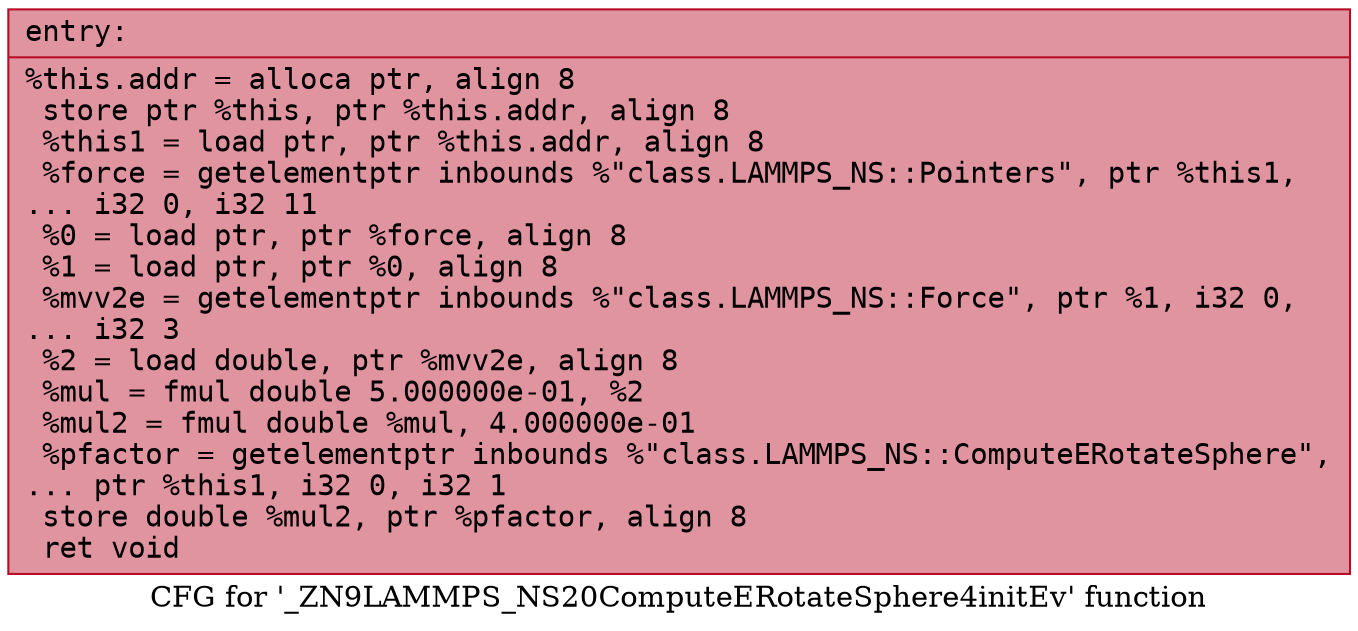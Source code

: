 digraph "CFG for '_ZN9LAMMPS_NS20ComputeERotateSphere4initEv' function" {
	label="CFG for '_ZN9LAMMPS_NS20ComputeERotateSphere4initEv' function";

	Node0x561cb7b9e420 [shape=record,color="#b70d28ff", style=filled, fillcolor="#b70d2870" fontname="Courier",label="{entry:\l|  %this.addr = alloca ptr, align 8\l  store ptr %this, ptr %this.addr, align 8\l  %this1 = load ptr, ptr %this.addr, align 8\l  %force = getelementptr inbounds %\"class.LAMMPS_NS::Pointers\", ptr %this1,\l... i32 0, i32 11\l  %0 = load ptr, ptr %force, align 8\l  %1 = load ptr, ptr %0, align 8\l  %mvv2e = getelementptr inbounds %\"class.LAMMPS_NS::Force\", ptr %1, i32 0,\l... i32 3\l  %2 = load double, ptr %mvv2e, align 8\l  %mul = fmul double 5.000000e-01, %2\l  %mul2 = fmul double %mul, 4.000000e-01\l  %pfactor = getelementptr inbounds %\"class.LAMMPS_NS::ComputeERotateSphere\",\l... ptr %this1, i32 0, i32 1\l  store double %mul2, ptr %pfactor, align 8\l  ret void\l}"];
}

